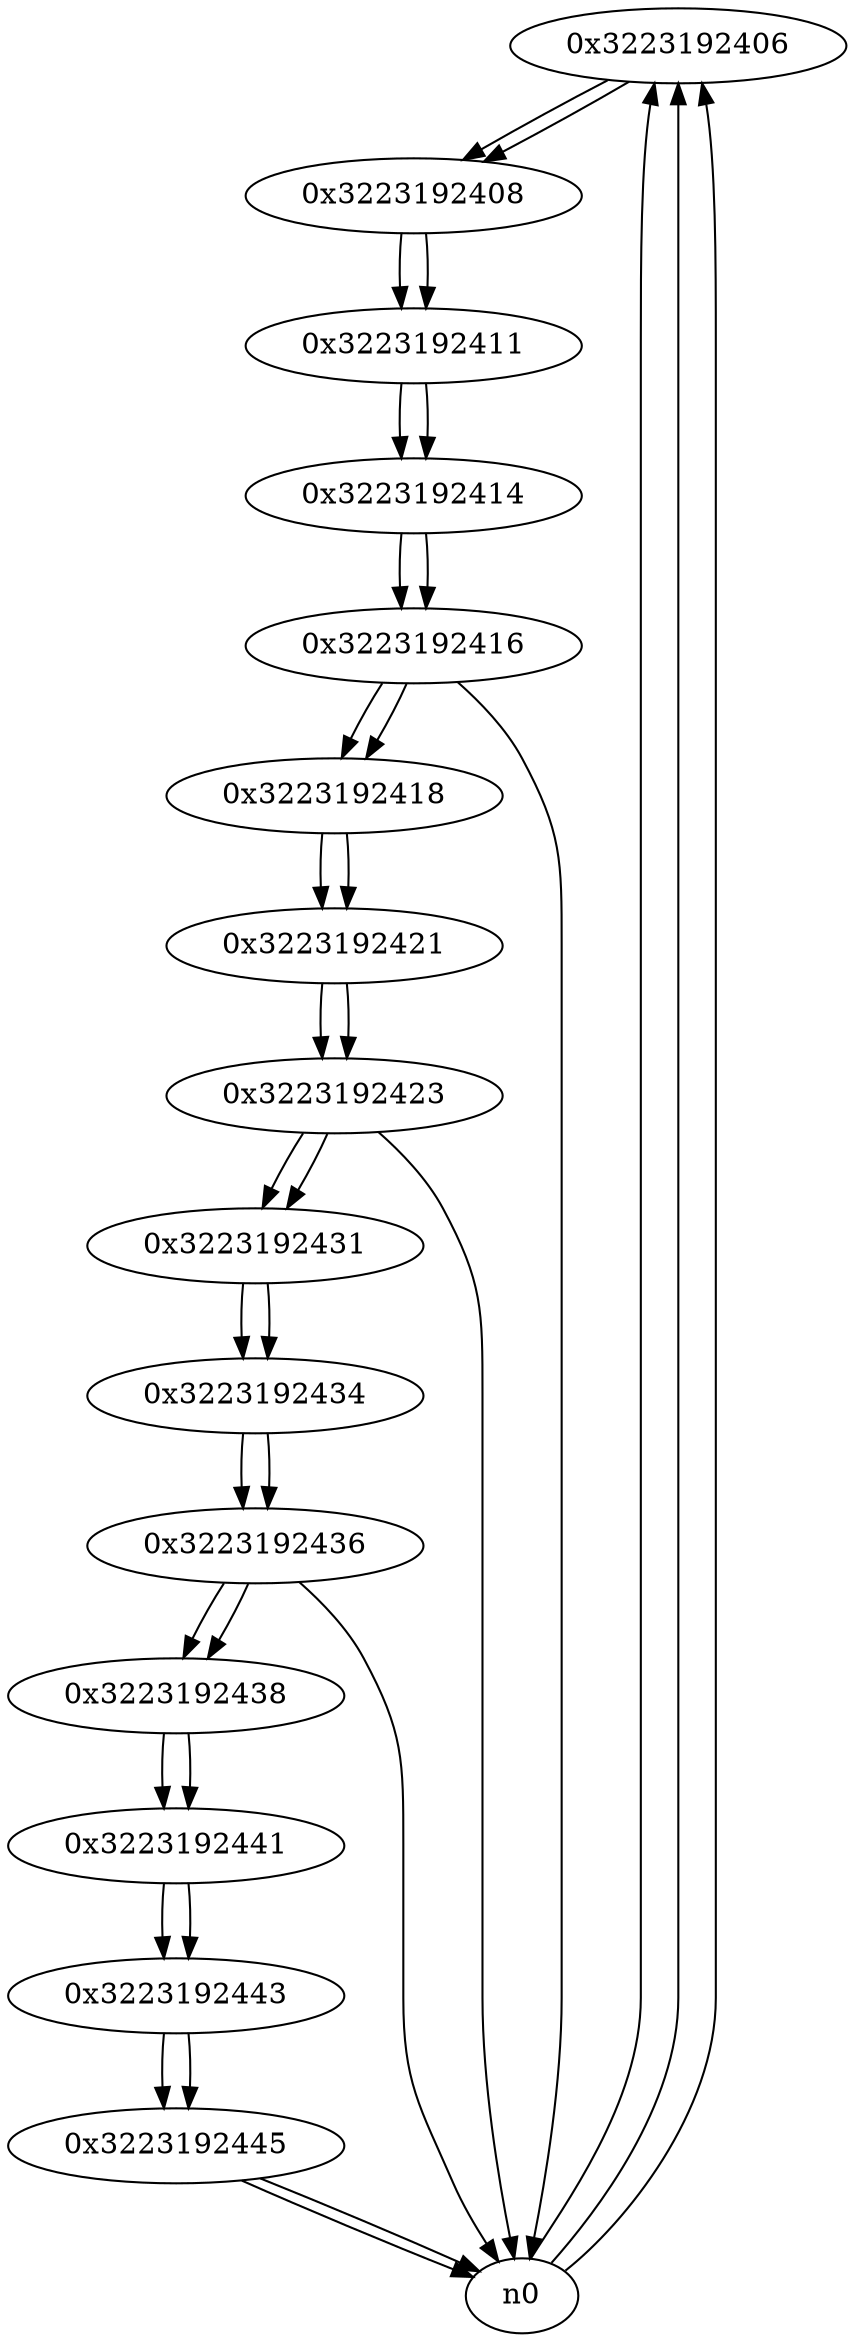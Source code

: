 digraph G{
/* nodes */
  n1 [label="0x3223192406"]
  n2 [label="0x3223192408"]
  n3 [label="0x3223192411"]
  n4 [label="0x3223192414"]
  n5 [label="0x3223192416"]
  n6 [label="0x3223192418"]
  n7 [label="0x3223192421"]
  n8 [label="0x3223192423"]
  n9 [label="0x3223192431"]
  n10 [label="0x3223192434"]
  n11 [label="0x3223192436"]
  n12 [label="0x3223192438"]
  n13 [label="0x3223192441"]
  n14 [label="0x3223192443"]
  n15 [label="0x3223192445"]
/* edges */
n1 -> n2;
n0 -> n1;
n0 -> n1;
n0 -> n1;
n2 -> n3;
n1 -> n2;
n3 -> n4;
n2 -> n3;
n4 -> n5;
n3 -> n4;
n5 -> n6;
n5 -> n0;
n4 -> n5;
n6 -> n7;
n5 -> n6;
n7 -> n8;
n6 -> n7;
n8 -> n9;
n8 -> n0;
n7 -> n8;
n9 -> n10;
n8 -> n9;
n10 -> n11;
n9 -> n10;
n11 -> n12;
n11 -> n0;
n10 -> n11;
n12 -> n13;
n11 -> n12;
n13 -> n14;
n12 -> n13;
n14 -> n15;
n13 -> n14;
n15 -> n0;
n15 -> n0;
n14 -> n15;
}
